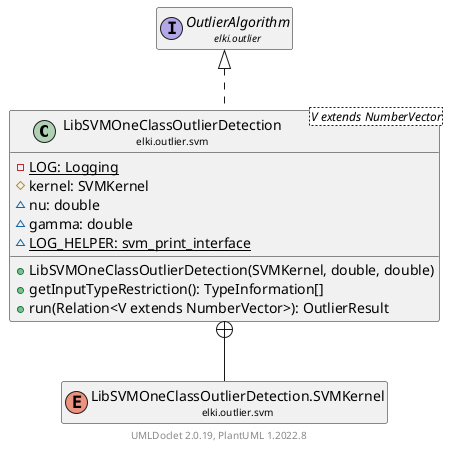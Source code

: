 @startuml
    remove .*\.(Instance|Par|Parameterizer|Factory)$
    set namespaceSeparator none
    hide empty fields
    hide empty methods

    class "<size:14>LibSVMOneClassOutlierDetection\n<size:10>elki.outlier.svm" as elki.outlier.svm.LibSVMOneClassOutlierDetection<V extends NumberVector> [[LibSVMOneClassOutlierDetection.html]] {
        {static} -LOG: Logging
        #kernel: SVMKernel
        ~nu: double
        ~gamma: double
        {static} ~LOG_HELPER: svm_print_interface
        +LibSVMOneClassOutlierDetection(SVMKernel, double, double)
        +getInputTypeRestriction(): TypeInformation[]
        +run(Relation<V extends NumberVector>): OutlierResult
    }

    interface "<size:14>OutlierAlgorithm\n<size:10>elki.outlier" as elki.outlier.OutlierAlgorithm [[../OutlierAlgorithm.html]]
    enum "<size:14>LibSVMOneClassOutlierDetection.SVMKernel\n<size:10>elki.outlier.svm" as elki.outlier.svm.LibSVMOneClassOutlierDetection.SVMKernel [[LibSVMOneClassOutlierDetection.SVMKernel.html]]
    class "<size:14>LibSVMOneClassOutlierDetection.Par\n<size:10>elki.outlier.svm" as elki.outlier.svm.LibSVMOneClassOutlierDetection.Par<V extends NumberVector>

    elki.outlier.OutlierAlgorithm <|.. elki.outlier.svm.LibSVMOneClassOutlierDetection
    elki.outlier.svm.LibSVMOneClassOutlierDetection +-- elki.outlier.svm.LibSVMOneClassOutlierDetection.SVMKernel
    elki.outlier.svm.LibSVMOneClassOutlierDetection +-- elki.outlier.svm.LibSVMOneClassOutlierDetection.Par

    center footer UMLDoclet 2.0.19, PlantUML 1.2022.8
@enduml
